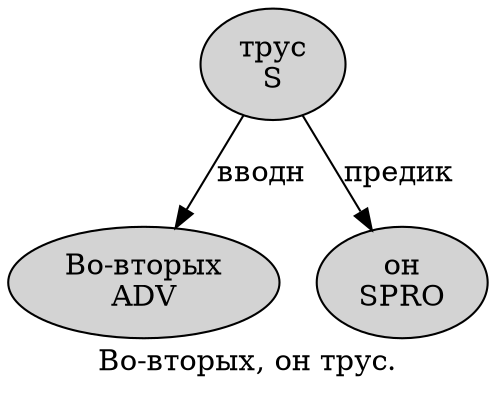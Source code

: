 digraph SENTENCE_4288 {
	graph [label="Во-вторых, он трус."]
	node [style=filled]
		0 [label="Во-вторых
ADV" color="" fillcolor=lightgray penwidth=1 shape=ellipse]
		2 [label="он
SPRO" color="" fillcolor=lightgray penwidth=1 shape=ellipse]
		3 [label="трус
S" color="" fillcolor=lightgray penwidth=1 shape=ellipse]
			3 -> 0 [label="вводн"]
			3 -> 2 [label="предик"]
}